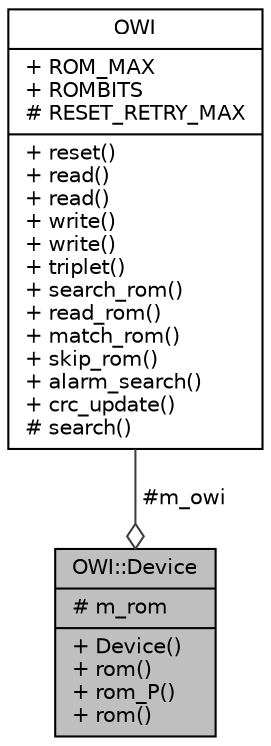 digraph "OWI::Device"
{
  edge [fontname="Helvetica",fontsize="10",labelfontname="Helvetica",labelfontsize="10"];
  node [fontname="Helvetica",fontsize="10",shape=record];
  Node1 [label="{OWI::Device\n|# m_rom\l|+ Device()\l+ rom()\l+ rom_P()\l+ rom()\l}",height=0.2,width=0.4,color="black", fillcolor="grey75", style="filled", fontcolor="black"];
  Node2 -> Node1 [color="grey25",fontsize="10",style="solid",label=" #m_owi" ,arrowhead="odiamond",fontname="Helvetica"];
  Node2 [label="{OWI\n|+ ROM_MAX\l+ ROMBITS\l# RESET_RETRY_MAX\l|+ reset()\l+ read()\l+ read()\l+ write()\l+ write()\l+ triplet()\l+ search_rom()\l+ read_rom()\l+ match_rom()\l+ skip_rom()\l+ alarm_search()\l+ crc_update()\l# search()\l}",height=0.2,width=0.4,color="black", fillcolor="white", style="filled",URL="$d7/d90/classOWI.html"];
}
